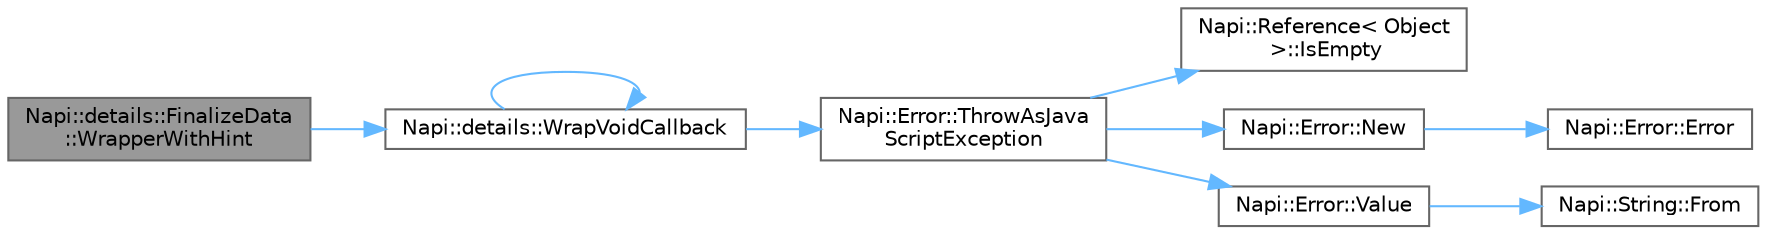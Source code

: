 digraph "Napi::details::FinalizeData::WrapperWithHint"
{
 // LATEX_PDF_SIZE
  bgcolor="transparent";
  edge [fontname=Helvetica,fontsize=10,labelfontname=Helvetica,labelfontsize=10];
  node [fontname=Helvetica,fontsize=10,shape=box,height=0.2,width=0.4];
  rankdir="LR";
  Node1 [id="Node000001",label="Napi::details::FinalizeData\l::WrapperWithHint",height=0.2,width=0.4,color="gray40", fillcolor="grey60", style="filled", fontcolor="black",tooltip=" "];
  Node1 -> Node2 [id="edge1_Node000001_Node000002",color="steelblue1",style="solid",tooltip=" "];
  Node2 [id="Node000002",label="Napi::details::WrapVoidCallback",height=0.2,width=0.4,color="grey40", fillcolor="white", style="filled",URL="$namespace_napi_1_1details.html#a3b92109504231e15075d3c7d93bfc8bb",tooltip=" "];
  Node2 -> Node3 [id="edge2_Node000002_Node000003",color="steelblue1",style="solid",tooltip=" "];
  Node3 [id="Node000003",label="Napi::Error::ThrowAsJava\lScriptException",height=0.2,width=0.4,color="grey40", fillcolor="white", style="filled",URL="$class_napi_1_1_error.html#af657bb938d951eccca6cf9e4983601d9",tooltip=" "];
  Node3 -> Node4 [id="edge3_Node000003_Node000004",color="steelblue1",style="solid",tooltip=" "];
  Node4 [id="Node000004",label="Napi::Reference\< Object\l \>::IsEmpty",height=0.2,width=0.4,color="grey40", fillcolor="white", style="filled",URL="$class_napi_1_1_reference.html#add921efd1d432fc4a60ec249f9fa7257",tooltip=" "];
  Node3 -> Node5 [id="edge4_Node000003_Node000005",color="steelblue1",style="solid",tooltip=" "];
  Node5 [id="Node000005",label="Napi::Error::New",height=0.2,width=0.4,color="grey40", fillcolor="white", style="filled",URL="$class_napi_1_1_error.html#a6a0571d56b4fcedf862b934a507a58ed",tooltip=" "];
  Node5 -> Node6 [id="edge5_Node000005_Node000006",color="steelblue1",style="solid",tooltip=" "];
  Node6 [id="Node000006",label="Napi::Error::Error",height=0.2,width=0.4,color="grey40", fillcolor="white", style="filled",URL="$class_napi_1_1_error.html#ac8db9066ce2adaa3b4fb27e7b48b39e6",tooltip=" "];
  Node3 -> Node7 [id="edge6_Node000003_Node000007",color="steelblue1",style="solid",tooltip=" "];
  Node7 [id="Node000007",label="Napi::Error::Value",height=0.2,width=0.4,color="grey40", fillcolor="white", style="filled",URL="$class_napi_1_1_error.html#a6c7dc04ee866899cca8bfe9bbc76bbe3",tooltip=" "];
  Node7 -> Node8 [id="edge7_Node000007_Node000008",color="steelblue1",style="solid",tooltip=" "];
  Node8 [id="Node000008",label="Napi::String::From",height=0.2,width=0.4,color="grey40", fillcolor="white", style="filled",URL="$class_napi_1_1_string.html#ab56f3fbda9f7ef894ab032ee0ea31623",tooltip=" "];
  Node2 -> Node2 [id="edge8_Node000002_Node000002",color="steelblue1",style="solid",tooltip=" "];
}
